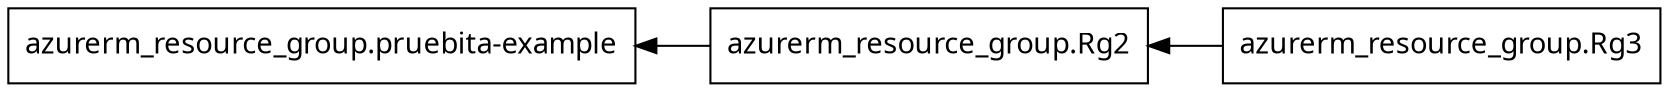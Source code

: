 digraph G {
  rankdir = "RL";
  node [shape = rect, fontname = "sans-serif"];
  "azurerm_resource_group.Rg2" [label="azurerm_resource_group.Rg2"];
  "azurerm_resource_group.Rg3" [label="azurerm_resource_group.Rg3"];
  "azurerm_resource_group.pruebita-example" [label="azurerm_resource_group.pruebita-example"];
  "azurerm_resource_group.Rg2" -> "azurerm_resource_group.pruebita-example";
  "azurerm_resource_group.Rg3" -> "azurerm_resource_group.Rg2";
}
